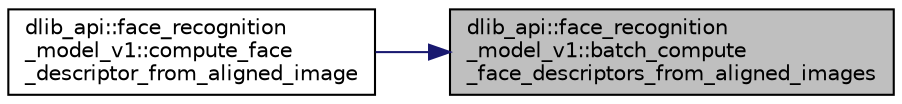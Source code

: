 digraph "dlib_api::face_recognition_model_v1::batch_compute_face_descriptors_from_aligned_images"
{
 // LATEX_PDF_SIZE
  edge [fontname="Helvetica",fontsize="10",labelfontname="Helvetica",labelfontsize="10"];
  node [fontname="Helvetica",fontsize="10",shape=record];
  rankdir="RL";
  Node1 [label="dlib_api::face_recognition\l_model_v1::batch_compute\l_face_descriptors_from_aligned_images",height=0.2,width=0.4,color="black", fillcolor="grey75", style="filled", fontcolor="black",tooltip=" "];
  Node1 -> Node2 [dir="back",color="midnightblue",fontsize="10",style="solid",fontname="Helvetica"];
  Node2 [label="dlib_api::face_recognition\l_model_v1::compute_face\l_descriptor_from_aligned_image",height=0.2,width=0.4,color="black", fillcolor="white", style="filled",URL="$classdlib__api_1_1face__recognition__model__v1.html#af1572f95a585bc86fb5a14cd0e250859",tooltip=" "];
}
